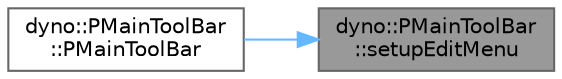digraph "dyno::PMainToolBar::setupEditMenu"
{
 // LATEX_PDF_SIZE
  bgcolor="transparent";
  edge [fontname=Helvetica,fontsize=10,labelfontname=Helvetica,labelfontsize=10];
  node [fontname=Helvetica,fontsize=10,shape=box,height=0.2,width=0.4];
  rankdir="RL";
  Node1 [id="Node000001",label="dyno::PMainToolBar\l::setupEditMenu",height=0.2,width=0.4,color="gray40", fillcolor="grey60", style="filled", fontcolor="black",tooltip=" "];
  Node1 -> Node2 [id="edge1_Node000001_Node000002",dir="back",color="steelblue1",style="solid",tooltip=" "];
  Node2 [id="Node000002",label="dyno::PMainToolBar\l::PMainToolBar",height=0.2,width=0.4,color="grey40", fillcolor="white", style="filled",URL="$classdyno_1_1_p_main_tool_bar.html#adee3023c68d27dd51b618ce77de2e169",tooltip=" "];
}

